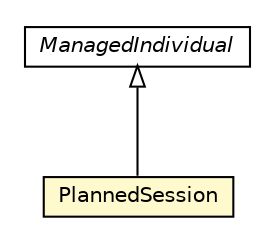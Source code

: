 #!/usr/local/bin/dot
#
# Class diagram 
# Generated by UMLGraph version R5_6-24-gf6e263 (http://www.umlgraph.org/)
#

digraph G {
	edge [fontname="Helvetica",fontsize=10,labelfontname="Helvetica",labelfontsize=10];
	node [fontname="Helvetica",fontsize=10,shape=plaintext];
	nodesep=0.25;
	ranksep=0.5;
	// org.universAAL.ontology.health.owl.PlannedSession
	c288739 [label=<<table title="org.universAAL.ontology.health.owl.PlannedSession" border="0" cellborder="1" cellspacing="0" cellpadding="2" port="p" bgcolor="lemonChiffon" href="./PlannedSession.html">
		<tr><td><table border="0" cellspacing="0" cellpadding="1">
<tr><td align="center" balign="center"> PlannedSession </td></tr>
		</table></td></tr>
		</table>>, URL="./PlannedSession.html", fontname="Helvetica", fontcolor="black", fontsize=10.0];
	//org.universAAL.ontology.health.owl.PlannedSession extends org.universAAL.middleware.owl.ManagedIndividual
	c288853:p -> c288739:p [dir=back,arrowtail=empty];
	// org.universAAL.middleware.owl.ManagedIndividual
	c288853 [label=<<table title="org.universAAL.middleware.owl.ManagedIndividual" border="0" cellborder="1" cellspacing="0" cellpadding="2" port="p" href="http://java.sun.com/j2se/1.4.2/docs/api/org/universAAL/middleware/owl/ManagedIndividual.html">
		<tr><td><table border="0" cellspacing="0" cellpadding="1">
<tr><td align="center" balign="center"><font face="Helvetica-Oblique"> ManagedIndividual </font></td></tr>
		</table></td></tr>
		</table>>, URL="http://java.sun.com/j2se/1.4.2/docs/api/org/universAAL/middleware/owl/ManagedIndividual.html", fontname="Helvetica", fontcolor="black", fontsize=10.0];
}


